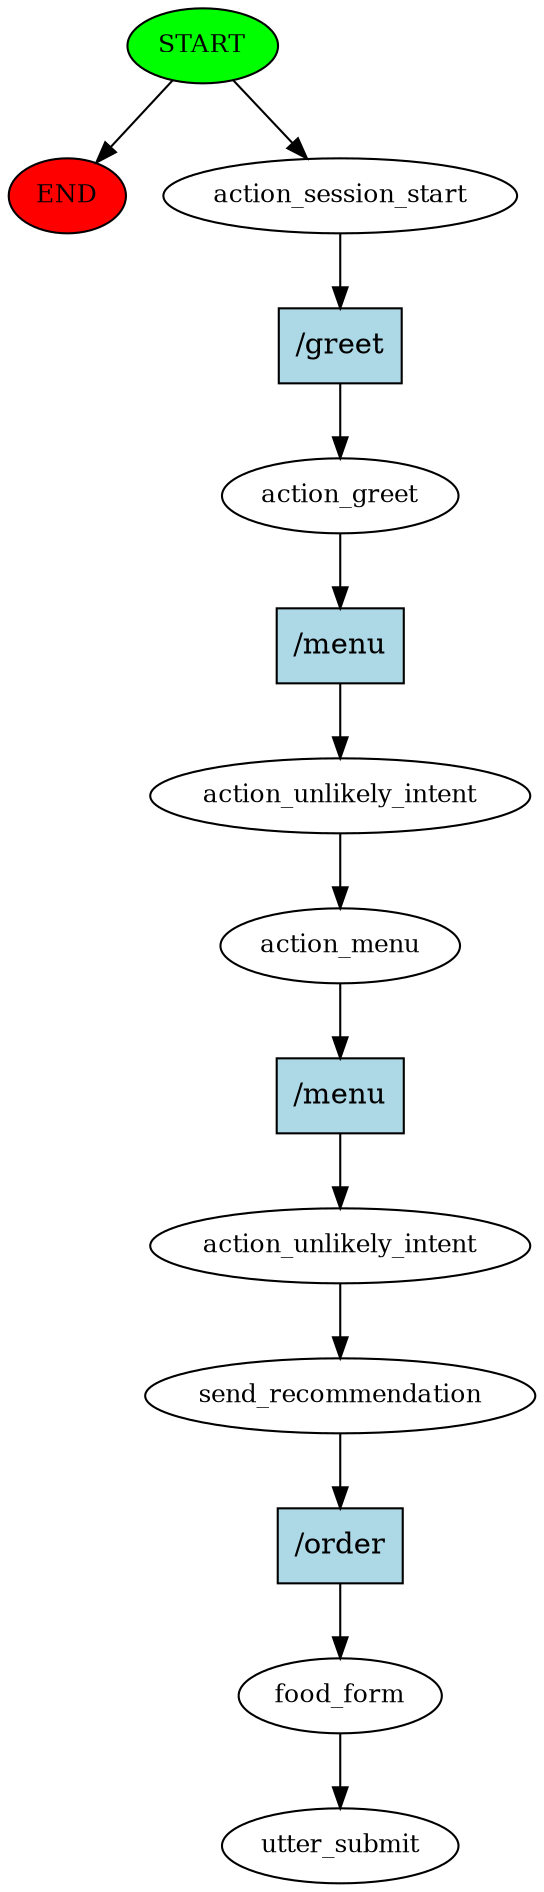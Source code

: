 digraph  {
0 [class="start active", fillcolor=green, fontsize=12, label=START, style=filled];
"-1" [class=end, fillcolor=red, fontsize=12, label=END, style=filled];
1 [class=active, fontsize=12, label=action_session_start];
2 [class=active, fontsize=12, label=action_greet];
3 [class=active, fontsize=12, label=action_unlikely_intent];
4 [class=active, fontsize=12, label=action_menu];
5 [class=active, fontsize=12, label=action_unlikely_intent];
6 [class=active, fontsize=12, label=send_recommendation];
7 [class=active, fontsize=12, label=food_form];
8 [class="dashed active", fontsize=12, label=utter_submit];
9 [class="intent active", fillcolor=lightblue, label="/greet", shape=rect, style=filled];
10 [class="intent active", fillcolor=lightblue, label="/menu", shape=rect, style=filled];
11 [class="intent active", fillcolor=lightblue, label="/menu", shape=rect, style=filled];
12 [class="intent active", fillcolor=lightblue, label="/order", shape=rect, style=filled];
0 -> "-1"  [class="", key=NONE, label=""];
0 -> 1  [class=active, key=NONE, label=""];
1 -> 9  [class=active, key=0];
2 -> 10  [class=active, key=0];
3 -> 4  [class=active, key=NONE, label=""];
4 -> 11  [class=active, key=0];
5 -> 6  [class=active, key=NONE, label=""];
6 -> 12  [class=active, key=0];
7 -> 8  [class=active, key=NONE, label=""];
9 -> 2  [class=active, key=0];
10 -> 3  [class=active, key=0];
11 -> 5  [class=active, key=0];
12 -> 7  [class=active, key=0];
}
